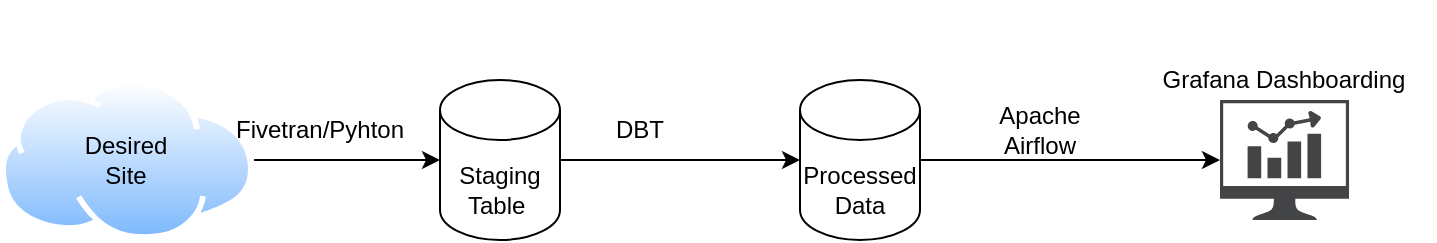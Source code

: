 <mxfile version="16.2.4" type="github">
  <diagram id="H2HOnh7TeHnt2MXH-M0z" name="Initial-workflow">
    <mxGraphModel dx="1038" dy="481" grid="1" gridSize="10" guides="1" tooltips="1" connect="1" arrows="1" fold="1" page="1" pageScale="1" pageWidth="850" pageHeight="1100" math="0" shadow="0">
      <root>
        <mxCell id="0" />
        <mxCell id="1" parent="0" />
        <mxCell id="LmYkTRDkenhmpnCf6suu-1" value="" style="aspect=fixed;perimeter=ellipsePerimeter;html=1;align=center;shadow=0;dashed=0;spacingTop=3;image;image=img/lib/active_directory/internet_cloud.svg;" vertex="1" parent="1">
          <mxGeometry x="80" y="170" width="126.98" height="80" as="geometry" />
        </mxCell>
        <mxCell id="LmYkTRDkenhmpnCf6suu-3" value="" style="shape=cylinder3;whiteSpace=wrap;html=1;boundedLbl=1;backgroundOutline=1;size=15;" vertex="1" parent="1">
          <mxGeometry x="300" y="170" width="60" height="80" as="geometry" />
        </mxCell>
        <mxCell id="LmYkTRDkenhmpnCf6suu-4" value="" style="shape=cylinder3;whiteSpace=wrap;html=1;boundedLbl=1;backgroundOutline=1;size=15;" vertex="1" parent="1">
          <mxGeometry x="480" y="170" width="60" height="80" as="geometry" />
        </mxCell>
        <mxCell id="LmYkTRDkenhmpnCf6suu-6" value="" style="sketch=0;pointerEvents=1;shadow=0;dashed=0;html=1;strokeColor=none;fillColor=#434445;aspect=fixed;labelPosition=center;verticalLabelPosition=bottom;verticalAlign=top;align=center;outlineConnect=0;shape=mxgraph.vvd.nsx_dashboard;" vertex="1" parent="1">
          <mxGeometry x="690" y="180" width="64.52" height="60" as="geometry" />
        </mxCell>
        <mxCell id="LmYkTRDkenhmpnCf6suu-7" value="" style="endArrow=classic;html=1;rounded=0;exitX=1;exitY=0.5;exitDx=0;exitDy=0;exitPerimeter=0;entryX=0;entryY=0.5;entryDx=0;entryDy=0;entryPerimeter=0;" edge="1" parent="1" source="LmYkTRDkenhmpnCf6suu-3" target="LmYkTRDkenhmpnCf6suu-4">
          <mxGeometry width="50" height="50" relative="1" as="geometry">
            <mxPoint x="400" y="280" as="sourcePoint" />
            <mxPoint x="450" y="230" as="targetPoint" />
          </mxGeometry>
        </mxCell>
        <mxCell id="LmYkTRDkenhmpnCf6suu-8" value="" style="endArrow=classic;html=1;rounded=0;exitX=1;exitY=0.5;exitDx=0;exitDy=0;exitPerimeter=0;" edge="1" parent="1" source="LmYkTRDkenhmpnCf6suu-4" target="LmYkTRDkenhmpnCf6suu-6">
          <mxGeometry width="50" height="50" relative="1" as="geometry">
            <mxPoint x="400" y="280" as="sourcePoint" />
            <mxPoint x="450" y="230" as="targetPoint" />
          </mxGeometry>
        </mxCell>
        <mxCell id="LmYkTRDkenhmpnCf6suu-9" value="" style="endArrow=classic;html=1;rounded=0;exitX=1;exitY=0.5;exitDx=0;exitDy=0;entryX=0;entryY=0.5;entryDx=0;entryDy=0;entryPerimeter=0;" edge="1" parent="1" source="LmYkTRDkenhmpnCf6suu-1" target="LmYkTRDkenhmpnCf6suu-3">
          <mxGeometry width="50" height="50" relative="1" as="geometry">
            <mxPoint x="400" y="280" as="sourcePoint" />
            <mxPoint x="450" y="230" as="targetPoint" />
          </mxGeometry>
        </mxCell>
        <mxCell id="LmYkTRDkenhmpnCf6suu-10" value="Desired Site" style="text;html=1;strokeColor=none;fillColor=none;align=center;verticalAlign=middle;whiteSpace=wrap;rounded=0;" vertex="1" parent="1">
          <mxGeometry x="113.49" y="195" width="60" height="30" as="geometry" />
        </mxCell>
        <mxCell id="LmYkTRDkenhmpnCf6suu-11" value="Fivetran/Pyhton" style="text;html=1;strokeColor=none;fillColor=none;align=center;verticalAlign=middle;whiteSpace=wrap;rounded=0;" vertex="1" parent="1">
          <mxGeometry x="210" y="180" width="60" height="30" as="geometry" />
        </mxCell>
        <mxCell id="LmYkTRDkenhmpnCf6suu-12" value="Staging Table&amp;nbsp;" style="text;html=1;strokeColor=none;fillColor=none;align=center;verticalAlign=middle;whiteSpace=wrap;rounded=0;" vertex="1" parent="1">
          <mxGeometry x="300" y="210" width="60" height="30" as="geometry" />
        </mxCell>
        <mxCell id="LmYkTRDkenhmpnCf6suu-13" value="DBT" style="text;html=1;strokeColor=none;fillColor=none;align=center;verticalAlign=middle;whiteSpace=wrap;rounded=0;" vertex="1" parent="1">
          <mxGeometry x="370" y="180" width="60" height="30" as="geometry" />
        </mxCell>
        <mxCell id="LmYkTRDkenhmpnCf6suu-14" value="Processed Data" style="text;html=1;strokeColor=none;fillColor=none;align=center;verticalAlign=middle;whiteSpace=wrap;rounded=0;" vertex="1" parent="1">
          <mxGeometry x="480" y="210" width="60" height="30" as="geometry" />
        </mxCell>
        <mxCell id="LmYkTRDkenhmpnCf6suu-15" value="Apache Airflow" style="text;html=1;strokeColor=none;fillColor=none;align=center;verticalAlign=middle;whiteSpace=wrap;rounded=0;" vertex="1" parent="1">
          <mxGeometry x="570" y="180" width="60" height="30" as="geometry" />
        </mxCell>
        <mxCell id="LmYkTRDkenhmpnCf6suu-16" value="Grafana Dashboarding" style="text;html=1;strokeColor=none;fillColor=none;align=center;verticalAlign=middle;whiteSpace=wrap;rounded=0;" vertex="1" parent="1">
          <mxGeometry x="647.26" y="130" width="150" height="80" as="geometry" />
        </mxCell>
      </root>
    </mxGraphModel>
  </diagram>
</mxfile>
